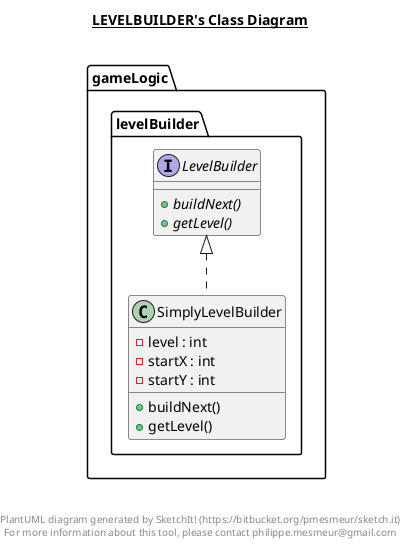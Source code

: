 @startuml

title __LEVELBUILDER's Class Diagram__\n


        interface gameLogic.levelBuilder.LevelBuilder {
            {abstract} + buildNext()
            {abstract} + getLevel()
        }


        class gameLogic.levelBuilder.SimplyLevelBuilder {
            - level : int
            - startX : int
            - startY : int
            + buildNext()
            + getLevel()
        }

  

  gameLogic.levelBuilder.SimplyLevelBuilder .up.|> gameLogic.levelBuilder.LevelBuilder


right footer


PlantUML diagram generated by SketchIt! (https://bitbucket.org/pmesmeur/sketch.it)
For more information about this tool, please contact philippe.mesmeur@gmail.com
endfooter

@enduml
